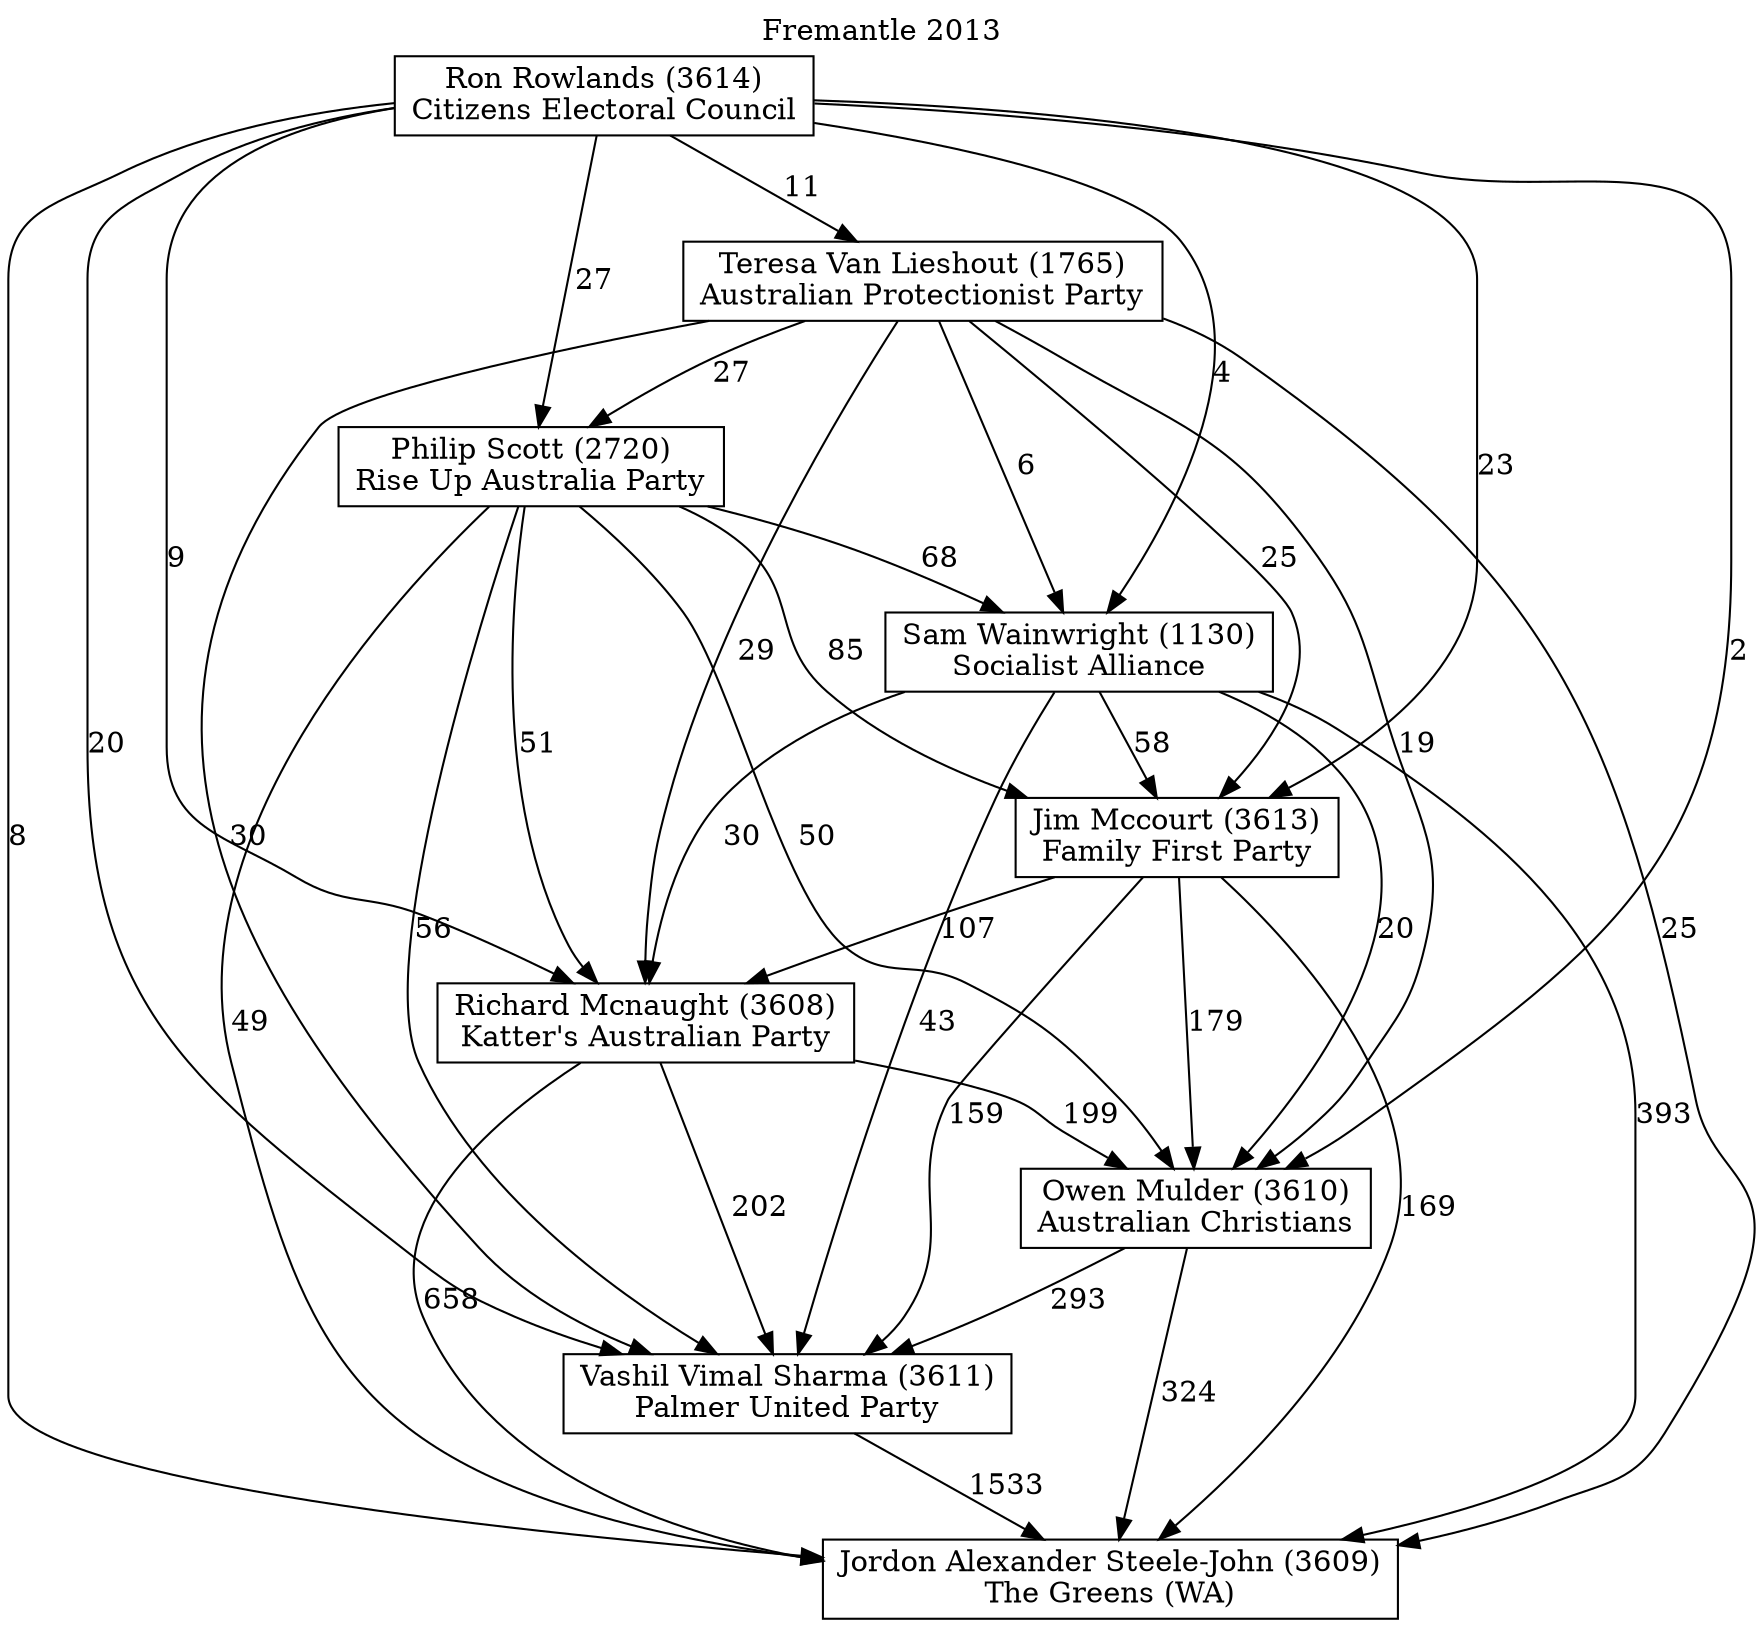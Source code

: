 // House preference flow
digraph "Jordon Alexander Steele-John (3609)_Fremantle_2013" {
	graph [label="Fremantle 2013" labelloc=t mclimit=10]
	node [shape=box]
	"Jim Mccourt (3613)" [label="Jim Mccourt (3613)
Family First Party"]
	"Jordon Alexander Steele-John (3609)" [label="Jordon Alexander Steele-John (3609)
The Greens (WA)"]
	"Owen Mulder (3610)" [label="Owen Mulder (3610)
Australian Christians"]
	"Philip Scott (2720)" [label="Philip Scott (2720)
Rise Up Australia Party"]
	"Richard Mcnaught (3608)" [label="Richard Mcnaught (3608)
Katter's Australian Party"]
	"Ron Rowlands (3614)" [label="Ron Rowlands (3614)
Citizens Electoral Council"]
	"Sam Wainwright (1130)" [label="Sam Wainwright (1130)
Socialist Alliance"]
	"Teresa Van Lieshout (1765)" [label="Teresa Van Lieshout (1765)
Australian Protectionist Party"]
	"Vashil Vimal Sharma (3611)" [label="Vashil Vimal Sharma (3611)
Palmer United Party"]
	"Jim Mccourt (3613)" -> "Jordon Alexander Steele-John (3609)" [label=169]
	"Jim Mccourt (3613)" -> "Owen Mulder (3610)" [label=179]
	"Jim Mccourt (3613)" -> "Richard Mcnaught (3608)" [label=107]
	"Jim Mccourt (3613)" -> "Vashil Vimal Sharma (3611)" [label=159]
	"Owen Mulder (3610)" -> "Jordon Alexander Steele-John (3609)" [label=324]
	"Owen Mulder (3610)" -> "Vashil Vimal Sharma (3611)" [label=293]
	"Philip Scott (2720)" -> "Jim Mccourt (3613)" [label=85]
	"Philip Scott (2720)" -> "Jordon Alexander Steele-John (3609)" [label=49]
	"Philip Scott (2720)" -> "Owen Mulder (3610)" [label=50]
	"Philip Scott (2720)" -> "Richard Mcnaught (3608)" [label=51]
	"Philip Scott (2720)" -> "Sam Wainwright (1130)" [label=68]
	"Philip Scott (2720)" -> "Vashil Vimal Sharma (3611)" [label=56]
	"Richard Mcnaught (3608)" -> "Jordon Alexander Steele-John (3609)" [label=658]
	"Richard Mcnaught (3608)" -> "Owen Mulder (3610)" [label=199]
	"Richard Mcnaught (3608)" -> "Vashil Vimal Sharma (3611)" [label=202]
	"Ron Rowlands (3614)" -> "Jim Mccourt (3613)" [label=23]
	"Ron Rowlands (3614)" -> "Jordon Alexander Steele-John (3609)" [label=8]
	"Ron Rowlands (3614)" -> "Owen Mulder (3610)" [label=2]
	"Ron Rowlands (3614)" -> "Philip Scott (2720)" [label=27]
	"Ron Rowlands (3614)" -> "Richard Mcnaught (3608)" [label=9]
	"Ron Rowlands (3614)" -> "Sam Wainwright (1130)" [label=4]
	"Ron Rowlands (3614)" -> "Teresa Van Lieshout (1765)" [label=11]
	"Ron Rowlands (3614)" -> "Vashil Vimal Sharma (3611)" [label=20]
	"Sam Wainwright (1130)" -> "Jim Mccourt (3613)" [label=58]
	"Sam Wainwright (1130)" -> "Jordon Alexander Steele-John (3609)" [label=393]
	"Sam Wainwright (1130)" -> "Owen Mulder (3610)" [label=20]
	"Sam Wainwright (1130)" -> "Richard Mcnaught (3608)" [label=30]
	"Sam Wainwright (1130)" -> "Vashil Vimal Sharma (3611)" [label=43]
	"Teresa Van Lieshout (1765)" -> "Jim Mccourt (3613)" [label=25]
	"Teresa Van Lieshout (1765)" -> "Jordon Alexander Steele-John (3609)" [label=25]
	"Teresa Van Lieshout (1765)" -> "Owen Mulder (3610)" [label=19]
	"Teresa Van Lieshout (1765)" -> "Philip Scott (2720)" [label=27]
	"Teresa Van Lieshout (1765)" -> "Richard Mcnaught (3608)" [label=29]
	"Teresa Van Lieshout (1765)" -> "Sam Wainwright (1130)" [label=6]
	"Teresa Van Lieshout (1765)" -> "Vashil Vimal Sharma (3611)" [label=30]
	"Vashil Vimal Sharma (3611)" -> "Jordon Alexander Steele-John (3609)" [label=1533]
}
